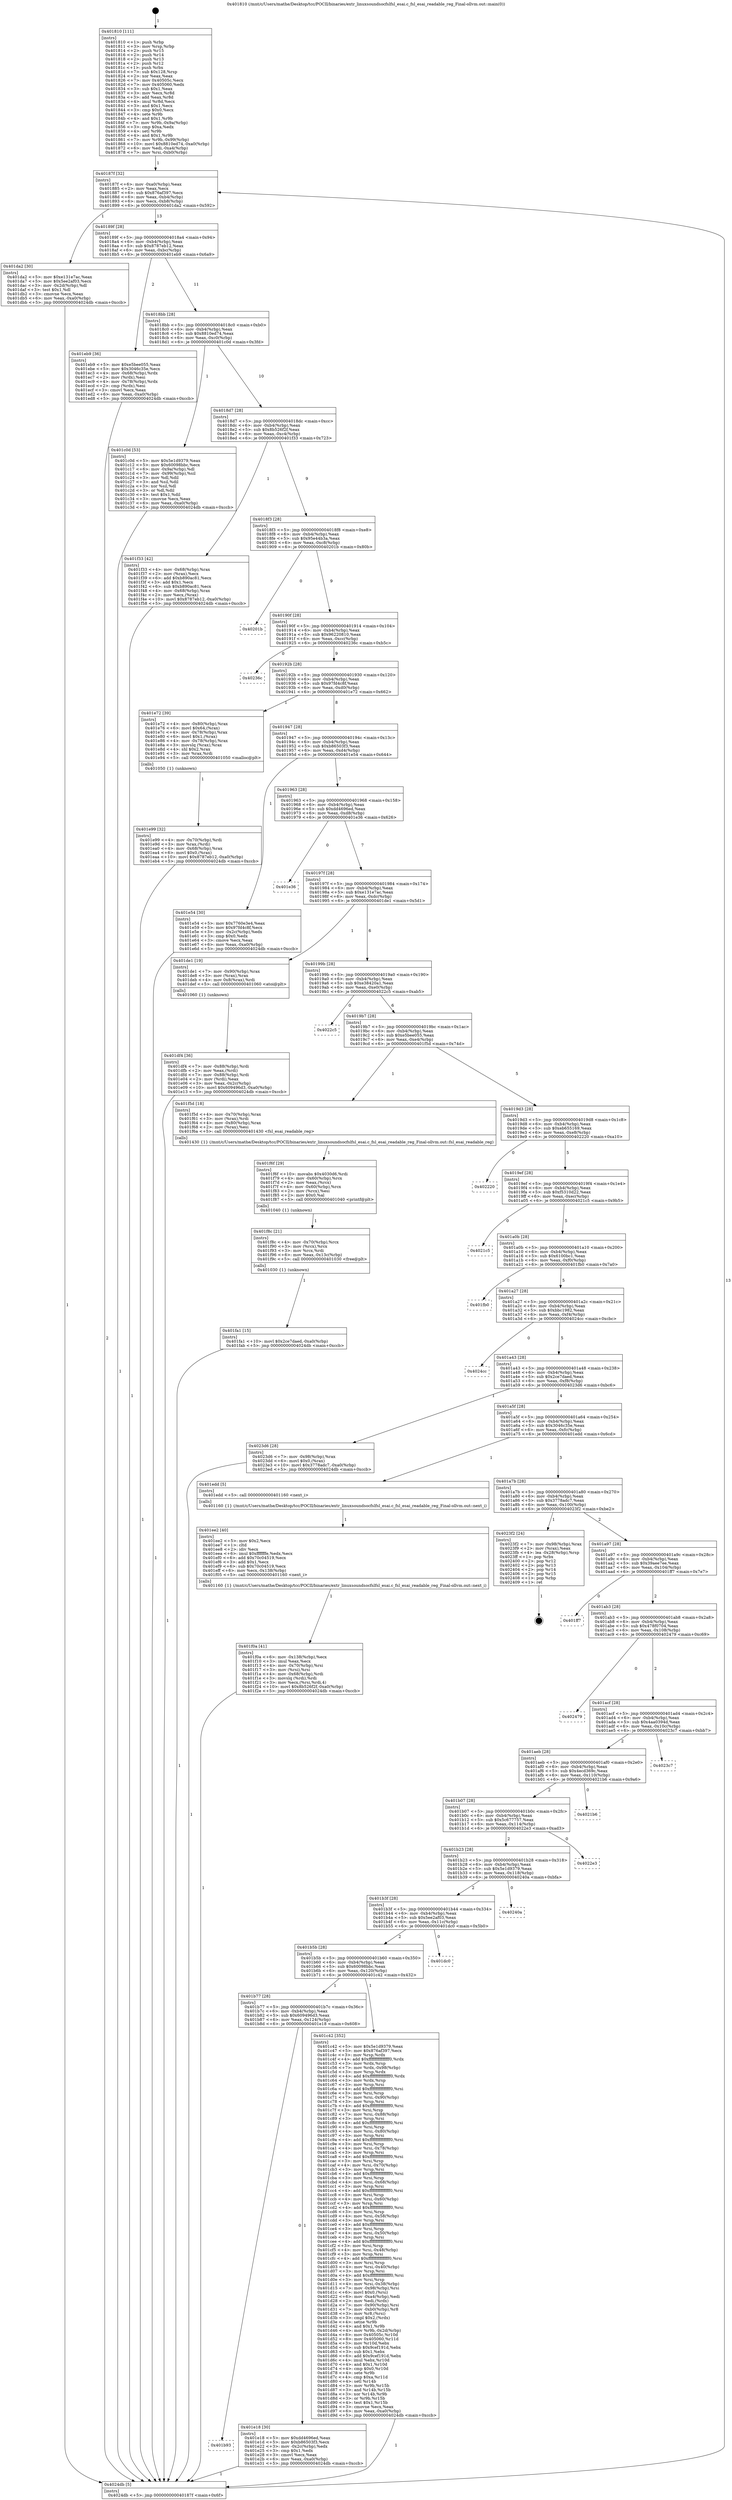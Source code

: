 digraph "0x401810" {
  label = "0x401810 (/mnt/c/Users/mathe/Desktop/tcc/POCII/binaries/extr_linuxsoundsocfslfsl_esai.c_fsl_esai_readable_reg_Final-ollvm.out::main(0))"
  labelloc = "t"
  node[shape=record]

  Entry [label="",width=0.3,height=0.3,shape=circle,fillcolor=black,style=filled]
  "0x40187f" [label="{
     0x40187f [32]\l
     | [instrs]\l
     &nbsp;&nbsp;0x40187f \<+6\>: mov -0xa0(%rbp),%eax\l
     &nbsp;&nbsp;0x401885 \<+2\>: mov %eax,%ecx\l
     &nbsp;&nbsp;0x401887 \<+6\>: sub $0x876af397,%ecx\l
     &nbsp;&nbsp;0x40188d \<+6\>: mov %eax,-0xb4(%rbp)\l
     &nbsp;&nbsp;0x401893 \<+6\>: mov %ecx,-0xb8(%rbp)\l
     &nbsp;&nbsp;0x401899 \<+6\>: je 0000000000401da2 \<main+0x592\>\l
  }"]
  "0x401da2" [label="{
     0x401da2 [30]\l
     | [instrs]\l
     &nbsp;&nbsp;0x401da2 \<+5\>: mov $0xe131e7ac,%eax\l
     &nbsp;&nbsp;0x401da7 \<+5\>: mov $0x5ee2af03,%ecx\l
     &nbsp;&nbsp;0x401dac \<+3\>: mov -0x2d(%rbp),%dl\l
     &nbsp;&nbsp;0x401daf \<+3\>: test $0x1,%dl\l
     &nbsp;&nbsp;0x401db2 \<+3\>: cmovne %ecx,%eax\l
     &nbsp;&nbsp;0x401db5 \<+6\>: mov %eax,-0xa0(%rbp)\l
     &nbsp;&nbsp;0x401dbb \<+5\>: jmp 00000000004024db \<main+0xccb\>\l
  }"]
  "0x40189f" [label="{
     0x40189f [28]\l
     | [instrs]\l
     &nbsp;&nbsp;0x40189f \<+5\>: jmp 00000000004018a4 \<main+0x94\>\l
     &nbsp;&nbsp;0x4018a4 \<+6\>: mov -0xb4(%rbp),%eax\l
     &nbsp;&nbsp;0x4018aa \<+5\>: sub $0x8787eb12,%eax\l
     &nbsp;&nbsp;0x4018af \<+6\>: mov %eax,-0xbc(%rbp)\l
     &nbsp;&nbsp;0x4018b5 \<+6\>: je 0000000000401eb9 \<main+0x6a9\>\l
  }"]
  Exit [label="",width=0.3,height=0.3,shape=circle,fillcolor=black,style=filled,peripheries=2]
  "0x401eb9" [label="{
     0x401eb9 [36]\l
     | [instrs]\l
     &nbsp;&nbsp;0x401eb9 \<+5\>: mov $0xe5bee055,%eax\l
     &nbsp;&nbsp;0x401ebe \<+5\>: mov $0x3046c35e,%ecx\l
     &nbsp;&nbsp;0x401ec3 \<+4\>: mov -0x68(%rbp),%rdx\l
     &nbsp;&nbsp;0x401ec7 \<+2\>: mov (%rdx),%esi\l
     &nbsp;&nbsp;0x401ec9 \<+4\>: mov -0x78(%rbp),%rdx\l
     &nbsp;&nbsp;0x401ecd \<+2\>: cmp (%rdx),%esi\l
     &nbsp;&nbsp;0x401ecf \<+3\>: cmovl %ecx,%eax\l
     &nbsp;&nbsp;0x401ed2 \<+6\>: mov %eax,-0xa0(%rbp)\l
     &nbsp;&nbsp;0x401ed8 \<+5\>: jmp 00000000004024db \<main+0xccb\>\l
  }"]
  "0x4018bb" [label="{
     0x4018bb [28]\l
     | [instrs]\l
     &nbsp;&nbsp;0x4018bb \<+5\>: jmp 00000000004018c0 \<main+0xb0\>\l
     &nbsp;&nbsp;0x4018c0 \<+6\>: mov -0xb4(%rbp),%eax\l
     &nbsp;&nbsp;0x4018c6 \<+5\>: sub $0x8810ed74,%eax\l
     &nbsp;&nbsp;0x4018cb \<+6\>: mov %eax,-0xc0(%rbp)\l
     &nbsp;&nbsp;0x4018d1 \<+6\>: je 0000000000401c0d \<main+0x3fd\>\l
  }"]
  "0x401fa1" [label="{
     0x401fa1 [15]\l
     | [instrs]\l
     &nbsp;&nbsp;0x401fa1 \<+10\>: movl $0x2ce7daed,-0xa0(%rbp)\l
     &nbsp;&nbsp;0x401fab \<+5\>: jmp 00000000004024db \<main+0xccb\>\l
  }"]
  "0x401c0d" [label="{
     0x401c0d [53]\l
     | [instrs]\l
     &nbsp;&nbsp;0x401c0d \<+5\>: mov $0x5e1d9379,%eax\l
     &nbsp;&nbsp;0x401c12 \<+5\>: mov $0x60098bbc,%ecx\l
     &nbsp;&nbsp;0x401c17 \<+6\>: mov -0x9a(%rbp),%dl\l
     &nbsp;&nbsp;0x401c1d \<+7\>: mov -0x99(%rbp),%sil\l
     &nbsp;&nbsp;0x401c24 \<+3\>: mov %dl,%dil\l
     &nbsp;&nbsp;0x401c27 \<+3\>: and %sil,%dil\l
     &nbsp;&nbsp;0x401c2a \<+3\>: xor %sil,%dl\l
     &nbsp;&nbsp;0x401c2d \<+3\>: or %dl,%dil\l
     &nbsp;&nbsp;0x401c30 \<+4\>: test $0x1,%dil\l
     &nbsp;&nbsp;0x401c34 \<+3\>: cmovne %ecx,%eax\l
     &nbsp;&nbsp;0x401c37 \<+6\>: mov %eax,-0xa0(%rbp)\l
     &nbsp;&nbsp;0x401c3d \<+5\>: jmp 00000000004024db \<main+0xccb\>\l
  }"]
  "0x4018d7" [label="{
     0x4018d7 [28]\l
     | [instrs]\l
     &nbsp;&nbsp;0x4018d7 \<+5\>: jmp 00000000004018dc \<main+0xcc\>\l
     &nbsp;&nbsp;0x4018dc \<+6\>: mov -0xb4(%rbp),%eax\l
     &nbsp;&nbsp;0x4018e2 \<+5\>: sub $0x8b526f2f,%eax\l
     &nbsp;&nbsp;0x4018e7 \<+6\>: mov %eax,-0xc4(%rbp)\l
     &nbsp;&nbsp;0x4018ed \<+6\>: je 0000000000401f33 \<main+0x723\>\l
  }"]
  "0x4024db" [label="{
     0x4024db [5]\l
     | [instrs]\l
     &nbsp;&nbsp;0x4024db \<+5\>: jmp 000000000040187f \<main+0x6f\>\l
  }"]
  "0x401810" [label="{
     0x401810 [111]\l
     | [instrs]\l
     &nbsp;&nbsp;0x401810 \<+1\>: push %rbp\l
     &nbsp;&nbsp;0x401811 \<+3\>: mov %rsp,%rbp\l
     &nbsp;&nbsp;0x401814 \<+2\>: push %r15\l
     &nbsp;&nbsp;0x401816 \<+2\>: push %r14\l
     &nbsp;&nbsp;0x401818 \<+2\>: push %r13\l
     &nbsp;&nbsp;0x40181a \<+2\>: push %r12\l
     &nbsp;&nbsp;0x40181c \<+1\>: push %rbx\l
     &nbsp;&nbsp;0x40181d \<+7\>: sub $0x128,%rsp\l
     &nbsp;&nbsp;0x401824 \<+2\>: xor %eax,%eax\l
     &nbsp;&nbsp;0x401826 \<+7\>: mov 0x40505c,%ecx\l
     &nbsp;&nbsp;0x40182d \<+7\>: mov 0x405060,%edx\l
     &nbsp;&nbsp;0x401834 \<+3\>: sub $0x1,%eax\l
     &nbsp;&nbsp;0x401837 \<+3\>: mov %ecx,%r8d\l
     &nbsp;&nbsp;0x40183a \<+3\>: add %eax,%r8d\l
     &nbsp;&nbsp;0x40183d \<+4\>: imul %r8d,%ecx\l
     &nbsp;&nbsp;0x401841 \<+3\>: and $0x1,%ecx\l
     &nbsp;&nbsp;0x401844 \<+3\>: cmp $0x0,%ecx\l
     &nbsp;&nbsp;0x401847 \<+4\>: sete %r9b\l
     &nbsp;&nbsp;0x40184b \<+4\>: and $0x1,%r9b\l
     &nbsp;&nbsp;0x40184f \<+7\>: mov %r9b,-0x9a(%rbp)\l
     &nbsp;&nbsp;0x401856 \<+3\>: cmp $0xa,%edx\l
     &nbsp;&nbsp;0x401859 \<+4\>: setl %r9b\l
     &nbsp;&nbsp;0x40185d \<+4\>: and $0x1,%r9b\l
     &nbsp;&nbsp;0x401861 \<+7\>: mov %r9b,-0x99(%rbp)\l
     &nbsp;&nbsp;0x401868 \<+10\>: movl $0x8810ed74,-0xa0(%rbp)\l
     &nbsp;&nbsp;0x401872 \<+6\>: mov %edi,-0xa4(%rbp)\l
     &nbsp;&nbsp;0x401878 \<+7\>: mov %rsi,-0xb0(%rbp)\l
  }"]
  "0x401f8c" [label="{
     0x401f8c [21]\l
     | [instrs]\l
     &nbsp;&nbsp;0x401f8c \<+4\>: mov -0x70(%rbp),%rcx\l
     &nbsp;&nbsp;0x401f90 \<+3\>: mov (%rcx),%rcx\l
     &nbsp;&nbsp;0x401f93 \<+3\>: mov %rcx,%rdi\l
     &nbsp;&nbsp;0x401f96 \<+6\>: mov %eax,-0x13c(%rbp)\l
     &nbsp;&nbsp;0x401f9c \<+5\>: call 0000000000401030 \<free@plt\>\l
     | [calls]\l
     &nbsp;&nbsp;0x401030 \{1\} (unknown)\l
  }"]
  "0x401f33" [label="{
     0x401f33 [42]\l
     | [instrs]\l
     &nbsp;&nbsp;0x401f33 \<+4\>: mov -0x68(%rbp),%rax\l
     &nbsp;&nbsp;0x401f37 \<+2\>: mov (%rax),%ecx\l
     &nbsp;&nbsp;0x401f39 \<+6\>: add $0xb890ac81,%ecx\l
     &nbsp;&nbsp;0x401f3f \<+3\>: add $0x1,%ecx\l
     &nbsp;&nbsp;0x401f42 \<+6\>: sub $0xb890ac81,%ecx\l
     &nbsp;&nbsp;0x401f48 \<+4\>: mov -0x68(%rbp),%rax\l
     &nbsp;&nbsp;0x401f4c \<+2\>: mov %ecx,(%rax)\l
     &nbsp;&nbsp;0x401f4e \<+10\>: movl $0x8787eb12,-0xa0(%rbp)\l
     &nbsp;&nbsp;0x401f58 \<+5\>: jmp 00000000004024db \<main+0xccb\>\l
  }"]
  "0x4018f3" [label="{
     0x4018f3 [28]\l
     | [instrs]\l
     &nbsp;&nbsp;0x4018f3 \<+5\>: jmp 00000000004018f8 \<main+0xe8\>\l
     &nbsp;&nbsp;0x4018f8 \<+6\>: mov -0xb4(%rbp),%eax\l
     &nbsp;&nbsp;0x4018fe \<+5\>: sub $0x95e44b3a,%eax\l
     &nbsp;&nbsp;0x401903 \<+6\>: mov %eax,-0xc8(%rbp)\l
     &nbsp;&nbsp;0x401909 \<+6\>: je 000000000040201b \<main+0x80b\>\l
  }"]
  "0x401f6f" [label="{
     0x401f6f [29]\l
     | [instrs]\l
     &nbsp;&nbsp;0x401f6f \<+10\>: movabs $0x4030d6,%rdi\l
     &nbsp;&nbsp;0x401f79 \<+4\>: mov -0x60(%rbp),%rcx\l
     &nbsp;&nbsp;0x401f7d \<+2\>: mov %eax,(%rcx)\l
     &nbsp;&nbsp;0x401f7f \<+4\>: mov -0x60(%rbp),%rcx\l
     &nbsp;&nbsp;0x401f83 \<+2\>: mov (%rcx),%esi\l
     &nbsp;&nbsp;0x401f85 \<+2\>: mov $0x0,%al\l
     &nbsp;&nbsp;0x401f87 \<+5\>: call 0000000000401040 \<printf@plt\>\l
     | [calls]\l
     &nbsp;&nbsp;0x401040 \{1\} (unknown)\l
  }"]
  "0x40201b" [label="{
     0x40201b\l
  }", style=dashed]
  "0x40190f" [label="{
     0x40190f [28]\l
     | [instrs]\l
     &nbsp;&nbsp;0x40190f \<+5\>: jmp 0000000000401914 \<main+0x104\>\l
     &nbsp;&nbsp;0x401914 \<+6\>: mov -0xb4(%rbp),%eax\l
     &nbsp;&nbsp;0x40191a \<+5\>: sub $0x96220810,%eax\l
     &nbsp;&nbsp;0x40191f \<+6\>: mov %eax,-0xcc(%rbp)\l
     &nbsp;&nbsp;0x401925 \<+6\>: je 000000000040236c \<main+0xb5c\>\l
  }"]
  "0x401f0a" [label="{
     0x401f0a [41]\l
     | [instrs]\l
     &nbsp;&nbsp;0x401f0a \<+6\>: mov -0x138(%rbp),%ecx\l
     &nbsp;&nbsp;0x401f10 \<+3\>: imul %eax,%ecx\l
     &nbsp;&nbsp;0x401f13 \<+4\>: mov -0x70(%rbp),%rsi\l
     &nbsp;&nbsp;0x401f17 \<+3\>: mov (%rsi),%rsi\l
     &nbsp;&nbsp;0x401f1a \<+4\>: mov -0x68(%rbp),%rdi\l
     &nbsp;&nbsp;0x401f1e \<+3\>: movslq (%rdi),%rdi\l
     &nbsp;&nbsp;0x401f21 \<+3\>: mov %ecx,(%rsi,%rdi,4)\l
     &nbsp;&nbsp;0x401f24 \<+10\>: movl $0x8b526f2f,-0xa0(%rbp)\l
     &nbsp;&nbsp;0x401f2e \<+5\>: jmp 00000000004024db \<main+0xccb\>\l
  }"]
  "0x40236c" [label="{
     0x40236c\l
  }", style=dashed]
  "0x40192b" [label="{
     0x40192b [28]\l
     | [instrs]\l
     &nbsp;&nbsp;0x40192b \<+5\>: jmp 0000000000401930 \<main+0x120\>\l
     &nbsp;&nbsp;0x401930 \<+6\>: mov -0xb4(%rbp),%eax\l
     &nbsp;&nbsp;0x401936 \<+5\>: sub $0x97fd4c8f,%eax\l
     &nbsp;&nbsp;0x40193b \<+6\>: mov %eax,-0xd0(%rbp)\l
     &nbsp;&nbsp;0x401941 \<+6\>: je 0000000000401e72 \<main+0x662\>\l
  }"]
  "0x401ee2" [label="{
     0x401ee2 [40]\l
     | [instrs]\l
     &nbsp;&nbsp;0x401ee2 \<+5\>: mov $0x2,%ecx\l
     &nbsp;&nbsp;0x401ee7 \<+1\>: cltd\l
     &nbsp;&nbsp;0x401ee8 \<+2\>: idiv %ecx\l
     &nbsp;&nbsp;0x401eea \<+6\>: imul $0xfffffffe,%edx,%ecx\l
     &nbsp;&nbsp;0x401ef0 \<+6\>: add $0x70c04519,%ecx\l
     &nbsp;&nbsp;0x401ef6 \<+3\>: add $0x1,%ecx\l
     &nbsp;&nbsp;0x401ef9 \<+6\>: sub $0x70c04519,%ecx\l
     &nbsp;&nbsp;0x401eff \<+6\>: mov %ecx,-0x138(%rbp)\l
     &nbsp;&nbsp;0x401f05 \<+5\>: call 0000000000401160 \<next_i\>\l
     | [calls]\l
     &nbsp;&nbsp;0x401160 \{1\} (/mnt/c/Users/mathe/Desktop/tcc/POCII/binaries/extr_linuxsoundsocfslfsl_esai.c_fsl_esai_readable_reg_Final-ollvm.out::next_i)\l
  }"]
  "0x401e72" [label="{
     0x401e72 [39]\l
     | [instrs]\l
     &nbsp;&nbsp;0x401e72 \<+4\>: mov -0x80(%rbp),%rax\l
     &nbsp;&nbsp;0x401e76 \<+6\>: movl $0x64,(%rax)\l
     &nbsp;&nbsp;0x401e7c \<+4\>: mov -0x78(%rbp),%rax\l
     &nbsp;&nbsp;0x401e80 \<+6\>: movl $0x1,(%rax)\l
     &nbsp;&nbsp;0x401e86 \<+4\>: mov -0x78(%rbp),%rax\l
     &nbsp;&nbsp;0x401e8a \<+3\>: movslq (%rax),%rax\l
     &nbsp;&nbsp;0x401e8d \<+4\>: shl $0x2,%rax\l
     &nbsp;&nbsp;0x401e91 \<+3\>: mov %rax,%rdi\l
     &nbsp;&nbsp;0x401e94 \<+5\>: call 0000000000401050 \<malloc@plt\>\l
     | [calls]\l
     &nbsp;&nbsp;0x401050 \{1\} (unknown)\l
  }"]
  "0x401947" [label="{
     0x401947 [28]\l
     | [instrs]\l
     &nbsp;&nbsp;0x401947 \<+5\>: jmp 000000000040194c \<main+0x13c\>\l
     &nbsp;&nbsp;0x40194c \<+6\>: mov -0xb4(%rbp),%eax\l
     &nbsp;&nbsp;0x401952 \<+5\>: sub $0xb86503f3,%eax\l
     &nbsp;&nbsp;0x401957 \<+6\>: mov %eax,-0xd4(%rbp)\l
     &nbsp;&nbsp;0x40195d \<+6\>: je 0000000000401e54 \<main+0x644\>\l
  }"]
  "0x401e99" [label="{
     0x401e99 [32]\l
     | [instrs]\l
     &nbsp;&nbsp;0x401e99 \<+4\>: mov -0x70(%rbp),%rdi\l
     &nbsp;&nbsp;0x401e9d \<+3\>: mov %rax,(%rdi)\l
     &nbsp;&nbsp;0x401ea0 \<+4\>: mov -0x68(%rbp),%rax\l
     &nbsp;&nbsp;0x401ea4 \<+6\>: movl $0x0,(%rax)\l
     &nbsp;&nbsp;0x401eaa \<+10\>: movl $0x8787eb12,-0xa0(%rbp)\l
     &nbsp;&nbsp;0x401eb4 \<+5\>: jmp 00000000004024db \<main+0xccb\>\l
  }"]
  "0x401e54" [label="{
     0x401e54 [30]\l
     | [instrs]\l
     &nbsp;&nbsp;0x401e54 \<+5\>: mov $0x7760e3e4,%eax\l
     &nbsp;&nbsp;0x401e59 \<+5\>: mov $0x97fd4c8f,%ecx\l
     &nbsp;&nbsp;0x401e5e \<+3\>: mov -0x2c(%rbp),%edx\l
     &nbsp;&nbsp;0x401e61 \<+3\>: cmp $0x0,%edx\l
     &nbsp;&nbsp;0x401e64 \<+3\>: cmove %ecx,%eax\l
     &nbsp;&nbsp;0x401e67 \<+6\>: mov %eax,-0xa0(%rbp)\l
     &nbsp;&nbsp;0x401e6d \<+5\>: jmp 00000000004024db \<main+0xccb\>\l
  }"]
  "0x401963" [label="{
     0x401963 [28]\l
     | [instrs]\l
     &nbsp;&nbsp;0x401963 \<+5\>: jmp 0000000000401968 \<main+0x158\>\l
     &nbsp;&nbsp;0x401968 \<+6\>: mov -0xb4(%rbp),%eax\l
     &nbsp;&nbsp;0x40196e \<+5\>: sub $0xdd4696ed,%eax\l
     &nbsp;&nbsp;0x401973 \<+6\>: mov %eax,-0xd8(%rbp)\l
     &nbsp;&nbsp;0x401979 \<+6\>: je 0000000000401e36 \<main+0x626\>\l
  }"]
  "0x401b93" [label="{
     0x401b93\l
  }", style=dashed]
  "0x401e36" [label="{
     0x401e36\l
  }", style=dashed]
  "0x40197f" [label="{
     0x40197f [28]\l
     | [instrs]\l
     &nbsp;&nbsp;0x40197f \<+5\>: jmp 0000000000401984 \<main+0x174\>\l
     &nbsp;&nbsp;0x401984 \<+6\>: mov -0xb4(%rbp),%eax\l
     &nbsp;&nbsp;0x40198a \<+5\>: sub $0xe131e7ac,%eax\l
     &nbsp;&nbsp;0x40198f \<+6\>: mov %eax,-0xdc(%rbp)\l
     &nbsp;&nbsp;0x401995 \<+6\>: je 0000000000401de1 \<main+0x5d1\>\l
  }"]
  "0x401e18" [label="{
     0x401e18 [30]\l
     | [instrs]\l
     &nbsp;&nbsp;0x401e18 \<+5\>: mov $0xdd4696ed,%eax\l
     &nbsp;&nbsp;0x401e1d \<+5\>: mov $0xb86503f3,%ecx\l
     &nbsp;&nbsp;0x401e22 \<+3\>: mov -0x2c(%rbp),%edx\l
     &nbsp;&nbsp;0x401e25 \<+3\>: cmp $0x1,%edx\l
     &nbsp;&nbsp;0x401e28 \<+3\>: cmovl %ecx,%eax\l
     &nbsp;&nbsp;0x401e2b \<+6\>: mov %eax,-0xa0(%rbp)\l
     &nbsp;&nbsp;0x401e31 \<+5\>: jmp 00000000004024db \<main+0xccb\>\l
  }"]
  "0x401de1" [label="{
     0x401de1 [19]\l
     | [instrs]\l
     &nbsp;&nbsp;0x401de1 \<+7\>: mov -0x90(%rbp),%rax\l
     &nbsp;&nbsp;0x401de8 \<+3\>: mov (%rax),%rax\l
     &nbsp;&nbsp;0x401deb \<+4\>: mov 0x8(%rax),%rdi\l
     &nbsp;&nbsp;0x401def \<+5\>: call 0000000000401060 \<atoi@plt\>\l
     | [calls]\l
     &nbsp;&nbsp;0x401060 \{1\} (unknown)\l
  }"]
  "0x40199b" [label="{
     0x40199b [28]\l
     | [instrs]\l
     &nbsp;&nbsp;0x40199b \<+5\>: jmp 00000000004019a0 \<main+0x190\>\l
     &nbsp;&nbsp;0x4019a0 \<+6\>: mov -0xb4(%rbp),%eax\l
     &nbsp;&nbsp;0x4019a6 \<+5\>: sub $0xe38420a1,%eax\l
     &nbsp;&nbsp;0x4019ab \<+6\>: mov %eax,-0xe0(%rbp)\l
     &nbsp;&nbsp;0x4019b1 \<+6\>: je 00000000004022c5 \<main+0xab5\>\l
  }"]
  "0x401df4" [label="{
     0x401df4 [36]\l
     | [instrs]\l
     &nbsp;&nbsp;0x401df4 \<+7\>: mov -0x88(%rbp),%rdi\l
     &nbsp;&nbsp;0x401dfb \<+2\>: mov %eax,(%rdi)\l
     &nbsp;&nbsp;0x401dfd \<+7\>: mov -0x88(%rbp),%rdi\l
     &nbsp;&nbsp;0x401e04 \<+2\>: mov (%rdi),%eax\l
     &nbsp;&nbsp;0x401e06 \<+3\>: mov %eax,-0x2c(%rbp)\l
     &nbsp;&nbsp;0x401e09 \<+10\>: movl $0x609496d3,-0xa0(%rbp)\l
     &nbsp;&nbsp;0x401e13 \<+5\>: jmp 00000000004024db \<main+0xccb\>\l
  }"]
  "0x4022c5" [label="{
     0x4022c5\l
  }", style=dashed]
  "0x4019b7" [label="{
     0x4019b7 [28]\l
     | [instrs]\l
     &nbsp;&nbsp;0x4019b7 \<+5\>: jmp 00000000004019bc \<main+0x1ac\>\l
     &nbsp;&nbsp;0x4019bc \<+6\>: mov -0xb4(%rbp),%eax\l
     &nbsp;&nbsp;0x4019c2 \<+5\>: sub $0xe5bee055,%eax\l
     &nbsp;&nbsp;0x4019c7 \<+6\>: mov %eax,-0xe4(%rbp)\l
     &nbsp;&nbsp;0x4019cd \<+6\>: je 0000000000401f5d \<main+0x74d\>\l
  }"]
  "0x401b77" [label="{
     0x401b77 [28]\l
     | [instrs]\l
     &nbsp;&nbsp;0x401b77 \<+5\>: jmp 0000000000401b7c \<main+0x36c\>\l
     &nbsp;&nbsp;0x401b7c \<+6\>: mov -0xb4(%rbp),%eax\l
     &nbsp;&nbsp;0x401b82 \<+5\>: sub $0x609496d3,%eax\l
     &nbsp;&nbsp;0x401b87 \<+6\>: mov %eax,-0x124(%rbp)\l
     &nbsp;&nbsp;0x401b8d \<+6\>: je 0000000000401e18 \<main+0x608\>\l
  }"]
  "0x401f5d" [label="{
     0x401f5d [18]\l
     | [instrs]\l
     &nbsp;&nbsp;0x401f5d \<+4\>: mov -0x70(%rbp),%rax\l
     &nbsp;&nbsp;0x401f61 \<+3\>: mov (%rax),%rdi\l
     &nbsp;&nbsp;0x401f64 \<+4\>: mov -0x80(%rbp),%rax\l
     &nbsp;&nbsp;0x401f68 \<+2\>: mov (%rax),%esi\l
     &nbsp;&nbsp;0x401f6a \<+5\>: call 0000000000401430 \<fsl_esai_readable_reg\>\l
     | [calls]\l
     &nbsp;&nbsp;0x401430 \{1\} (/mnt/c/Users/mathe/Desktop/tcc/POCII/binaries/extr_linuxsoundsocfslfsl_esai.c_fsl_esai_readable_reg_Final-ollvm.out::fsl_esai_readable_reg)\l
  }"]
  "0x4019d3" [label="{
     0x4019d3 [28]\l
     | [instrs]\l
     &nbsp;&nbsp;0x4019d3 \<+5\>: jmp 00000000004019d8 \<main+0x1c8\>\l
     &nbsp;&nbsp;0x4019d8 \<+6\>: mov -0xb4(%rbp),%eax\l
     &nbsp;&nbsp;0x4019de \<+5\>: sub $0xeb655169,%eax\l
     &nbsp;&nbsp;0x4019e3 \<+6\>: mov %eax,-0xe8(%rbp)\l
     &nbsp;&nbsp;0x4019e9 \<+6\>: je 0000000000402220 \<main+0xa10\>\l
  }"]
  "0x401c42" [label="{
     0x401c42 [352]\l
     | [instrs]\l
     &nbsp;&nbsp;0x401c42 \<+5\>: mov $0x5e1d9379,%eax\l
     &nbsp;&nbsp;0x401c47 \<+5\>: mov $0x876af397,%ecx\l
     &nbsp;&nbsp;0x401c4c \<+3\>: mov %rsp,%rdx\l
     &nbsp;&nbsp;0x401c4f \<+4\>: add $0xfffffffffffffff0,%rdx\l
     &nbsp;&nbsp;0x401c53 \<+3\>: mov %rdx,%rsp\l
     &nbsp;&nbsp;0x401c56 \<+7\>: mov %rdx,-0x98(%rbp)\l
     &nbsp;&nbsp;0x401c5d \<+3\>: mov %rsp,%rdx\l
     &nbsp;&nbsp;0x401c60 \<+4\>: add $0xfffffffffffffff0,%rdx\l
     &nbsp;&nbsp;0x401c64 \<+3\>: mov %rdx,%rsp\l
     &nbsp;&nbsp;0x401c67 \<+3\>: mov %rsp,%rsi\l
     &nbsp;&nbsp;0x401c6a \<+4\>: add $0xfffffffffffffff0,%rsi\l
     &nbsp;&nbsp;0x401c6e \<+3\>: mov %rsi,%rsp\l
     &nbsp;&nbsp;0x401c71 \<+7\>: mov %rsi,-0x90(%rbp)\l
     &nbsp;&nbsp;0x401c78 \<+3\>: mov %rsp,%rsi\l
     &nbsp;&nbsp;0x401c7b \<+4\>: add $0xfffffffffffffff0,%rsi\l
     &nbsp;&nbsp;0x401c7f \<+3\>: mov %rsi,%rsp\l
     &nbsp;&nbsp;0x401c82 \<+7\>: mov %rsi,-0x88(%rbp)\l
     &nbsp;&nbsp;0x401c89 \<+3\>: mov %rsp,%rsi\l
     &nbsp;&nbsp;0x401c8c \<+4\>: add $0xfffffffffffffff0,%rsi\l
     &nbsp;&nbsp;0x401c90 \<+3\>: mov %rsi,%rsp\l
     &nbsp;&nbsp;0x401c93 \<+4\>: mov %rsi,-0x80(%rbp)\l
     &nbsp;&nbsp;0x401c97 \<+3\>: mov %rsp,%rsi\l
     &nbsp;&nbsp;0x401c9a \<+4\>: add $0xfffffffffffffff0,%rsi\l
     &nbsp;&nbsp;0x401c9e \<+3\>: mov %rsi,%rsp\l
     &nbsp;&nbsp;0x401ca1 \<+4\>: mov %rsi,-0x78(%rbp)\l
     &nbsp;&nbsp;0x401ca5 \<+3\>: mov %rsp,%rsi\l
     &nbsp;&nbsp;0x401ca8 \<+4\>: add $0xfffffffffffffff0,%rsi\l
     &nbsp;&nbsp;0x401cac \<+3\>: mov %rsi,%rsp\l
     &nbsp;&nbsp;0x401caf \<+4\>: mov %rsi,-0x70(%rbp)\l
     &nbsp;&nbsp;0x401cb3 \<+3\>: mov %rsp,%rsi\l
     &nbsp;&nbsp;0x401cb6 \<+4\>: add $0xfffffffffffffff0,%rsi\l
     &nbsp;&nbsp;0x401cba \<+3\>: mov %rsi,%rsp\l
     &nbsp;&nbsp;0x401cbd \<+4\>: mov %rsi,-0x68(%rbp)\l
     &nbsp;&nbsp;0x401cc1 \<+3\>: mov %rsp,%rsi\l
     &nbsp;&nbsp;0x401cc4 \<+4\>: add $0xfffffffffffffff0,%rsi\l
     &nbsp;&nbsp;0x401cc8 \<+3\>: mov %rsi,%rsp\l
     &nbsp;&nbsp;0x401ccb \<+4\>: mov %rsi,-0x60(%rbp)\l
     &nbsp;&nbsp;0x401ccf \<+3\>: mov %rsp,%rsi\l
     &nbsp;&nbsp;0x401cd2 \<+4\>: add $0xfffffffffffffff0,%rsi\l
     &nbsp;&nbsp;0x401cd6 \<+3\>: mov %rsi,%rsp\l
     &nbsp;&nbsp;0x401cd9 \<+4\>: mov %rsi,-0x58(%rbp)\l
     &nbsp;&nbsp;0x401cdd \<+3\>: mov %rsp,%rsi\l
     &nbsp;&nbsp;0x401ce0 \<+4\>: add $0xfffffffffffffff0,%rsi\l
     &nbsp;&nbsp;0x401ce4 \<+3\>: mov %rsi,%rsp\l
     &nbsp;&nbsp;0x401ce7 \<+4\>: mov %rsi,-0x50(%rbp)\l
     &nbsp;&nbsp;0x401ceb \<+3\>: mov %rsp,%rsi\l
     &nbsp;&nbsp;0x401cee \<+4\>: add $0xfffffffffffffff0,%rsi\l
     &nbsp;&nbsp;0x401cf2 \<+3\>: mov %rsi,%rsp\l
     &nbsp;&nbsp;0x401cf5 \<+4\>: mov %rsi,-0x48(%rbp)\l
     &nbsp;&nbsp;0x401cf9 \<+3\>: mov %rsp,%rsi\l
     &nbsp;&nbsp;0x401cfc \<+4\>: add $0xfffffffffffffff0,%rsi\l
     &nbsp;&nbsp;0x401d00 \<+3\>: mov %rsi,%rsp\l
     &nbsp;&nbsp;0x401d03 \<+4\>: mov %rsi,-0x40(%rbp)\l
     &nbsp;&nbsp;0x401d07 \<+3\>: mov %rsp,%rsi\l
     &nbsp;&nbsp;0x401d0a \<+4\>: add $0xfffffffffffffff0,%rsi\l
     &nbsp;&nbsp;0x401d0e \<+3\>: mov %rsi,%rsp\l
     &nbsp;&nbsp;0x401d11 \<+4\>: mov %rsi,-0x38(%rbp)\l
     &nbsp;&nbsp;0x401d15 \<+7\>: mov -0x98(%rbp),%rsi\l
     &nbsp;&nbsp;0x401d1c \<+6\>: movl $0x0,(%rsi)\l
     &nbsp;&nbsp;0x401d22 \<+6\>: mov -0xa4(%rbp),%edi\l
     &nbsp;&nbsp;0x401d28 \<+2\>: mov %edi,(%rdx)\l
     &nbsp;&nbsp;0x401d2a \<+7\>: mov -0x90(%rbp),%rsi\l
     &nbsp;&nbsp;0x401d31 \<+7\>: mov -0xb0(%rbp),%r8\l
     &nbsp;&nbsp;0x401d38 \<+3\>: mov %r8,(%rsi)\l
     &nbsp;&nbsp;0x401d3b \<+3\>: cmpl $0x2,(%rdx)\l
     &nbsp;&nbsp;0x401d3e \<+4\>: setne %r9b\l
     &nbsp;&nbsp;0x401d42 \<+4\>: and $0x1,%r9b\l
     &nbsp;&nbsp;0x401d46 \<+4\>: mov %r9b,-0x2d(%rbp)\l
     &nbsp;&nbsp;0x401d4a \<+8\>: mov 0x40505c,%r10d\l
     &nbsp;&nbsp;0x401d52 \<+8\>: mov 0x405060,%r11d\l
     &nbsp;&nbsp;0x401d5a \<+3\>: mov %r10d,%ebx\l
     &nbsp;&nbsp;0x401d5d \<+6\>: sub $0x9cef191d,%ebx\l
     &nbsp;&nbsp;0x401d63 \<+3\>: sub $0x1,%ebx\l
     &nbsp;&nbsp;0x401d66 \<+6\>: add $0x9cef191d,%ebx\l
     &nbsp;&nbsp;0x401d6c \<+4\>: imul %ebx,%r10d\l
     &nbsp;&nbsp;0x401d70 \<+4\>: and $0x1,%r10d\l
     &nbsp;&nbsp;0x401d74 \<+4\>: cmp $0x0,%r10d\l
     &nbsp;&nbsp;0x401d78 \<+4\>: sete %r9b\l
     &nbsp;&nbsp;0x401d7c \<+4\>: cmp $0xa,%r11d\l
     &nbsp;&nbsp;0x401d80 \<+4\>: setl %r14b\l
     &nbsp;&nbsp;0x401d84 \<+3\>: mov %r9b,%r15b\l
     &nbsp;&nbsp;0x401d87 \<+3\>: and %r14b,%r15b\l
     &nbsp;&nbsp;0x401d8a \<+3\>: xor %r14b,%r9b\l
     &nbsp;&nbsp;0x401d8d \<+3\>: or %r9b,%r15b\l
     &nbsp;&nbsp;0x401d90 \<+4\>: test $0x1,%r15b\l
     &nbsp;&nbsp;0x401d94 \<+3\>: cmovne %ecx,%eax\l
     &nbsp;&nbsp;0x401d97 \<+6\>: mov %eax,-0xa0(%rbp)\l
     &nbsp;&nbsp;0x401d9d \<+5\>: jmp 00000000004024db \<main+0xccb\>\l
  }"]
  "0x402220" [label="{
     0x402220\l
  }", style=dashed]
  "0x4019ef" [label="{
     0x4019ef [28]\l
     | [instrs]\l
     &nbsp;&nbsp;0x4019ef \<+5\>: jmp 00000000004019f4 \<main+0x1e4\>\l
     &nbsp;&nbsp;0x4019f4 \<+6\>: mov -0xb4(%rbp),%eax\l
     &nbsp;&nbsp;0x4019fa \<+5\>: sub $0xf5310d22,%eax\l
     &nbsp;&nbsp;0x4019ff \<+6\>: mov %eax,-0xec(%rbp)\l
     &nbsp;&nbsp;0x401a05 \<+6\>: je 00000000004021c5 \<main+0x9b5\>\l
  }"]
  "0x401b5b" [label="{
     0x401b5b [28]\l
     | [instrs]\l
     &nbsp;&nbsp;0x401b5b \<+5\>: jmp 0000000000401b60 \<main+0x350\>\l
     &nbsp;&nbsp;0x401b60 \<+6\>: mov -0xb4(%rbp),%eax\l
     &nbsp;&nbsp;0x401b66 \<+5\>: sub $0x60098bbc,%eax\l
     &nbsp;&nbsp;0x401b6b \<+6\>: mov %eax,-0x120(%rbp)\l
     &nbsp;&nbsp;0x401b71 \<+6\>: je 0000000000401c42 \<main+0x432\>\l
  }"]
  "0x4021c5" [label="{
     0x4021c5\l
  }", style=dashed]
  "0x401a0b" [label="{
     0x401a0b [28]\l
     | [instrs]\l
     &nbsp;&nbsp;0x401a0b \<+5\>: jmp 0000000000401a10 \<main+0x200\>\l
     &nbsp;&nbsp;0x401a10 \<+6\>: mov -0xb4(%rbp),%eax\l
     &nbsp;&nbsp;0x401a16 \<+5\>: sub $0x6100bc1,%eax\l
     &nbsp;&nbsp;0x401a1b \<+6\>: mov %eax,-0xf0(%rbp)\l
     &nbsp;&nbsp;0x401a21 \<+6\>: je 0000000000401fb0 \<main+0x7a0\>\l
  }"]
  "0x401dc0" [label="{
     0x401dc0\l
  }", style=dashed]
  "0x401fb0" [label="{
     0x401fb0\l
  }", style=dashed]
  "0x401a27" [label="{
     0x401a27 [28]\l
     | [instrs]\l
     &nbsp;&nbsp;0x401a27 \<+5\>: jmp 0000000000401a2c \<main+0x21c\>\l
     &nbsp;&nbsp;0x401a2c \<+6\>: mov -0xb4(%rbp),%eax\l
     &nbsp;&nbsp;0x401a32 \<+5\>: sub $0xbbc1982,%eax\l
     &nbsp;&nbsp;0x401a37 \<+6\>: mov %eax,-0xf4(%rbp)\l
     &nbsp;&nbsp;0x401a3d \<+6\>: je 00000000004024cc \<main+0xcbc\>\l
  }"]
  "0x401b3f" [label="{
     0x401b3f [28]\l
     | [instrs]\l
     &nbsp;&nbsp;0x401b3f \<+5\>: jmp 0000000000401b44 \<main+0x334\>\l
     &nbsp;&nbsp;0x401b44 \<+6\>: mov -0xb4(%rbp),%eax\l
     &nbsp;&nbsp;0x401b4a \<+5\>: sub $0x5ee2af03,%eax\l
     &nbsp;&nbsp;0x401b4f \<+6\>: mov %eax,-0x11c(%rbp)\l
     &nbsp;&nbsp;0x401b55 \<+6\>: je 0000000000401dc0 \<main+0x5b0\>\l
  }"]
  "0x4024cc" [label="{
     0x4024cc\l
  }", style=dashed]
  "0x401a43" [label="{
     0x401a43 [28]\l
     | [instrs]\l
     &nbsp;&nbsp;0x401a43 \<+5\>: jmp 0000000000401a48 \<main+0x238\>\l
     &nbsp;&nbsp;0x401a48 \<+6\>: mov -0xb4(%rbp),%eax\l
     &nbsp;&nbsp;0x401a4e \<+5\>: sub $0x2ce7daed,%eax\l
     &nbsp;&nbsp;0x401a53 \<+6\>: mov %eax,-0xf8(%rbp)\l
     &nbsp;&nbsp;0x401a59 \<+6\>: je 00000000004023d6 \<main+0xbc6\>\l
  }"]
  "0x40240a" [label="{
     0x40240a\l
  }", style=dashed]
  "0x4023d6" [label="{
     0x4023d6 [28]\l
     | [instrs]\l
     &nbsp;&nbsp;0x4023d6 \<+7\>: mov -0x98(%rbp),%rax\l
     &nbsp;&nbsp;0x4023dd \<+6\>: movl $0x0,(%rax)\l
     &nbsp;&nbsp;0x4023e3 \<+10\>: movl $0x3778adc7,-0xa0(%rbp)\l
     &nbsp;&nbsp;0x4023ed \<+5\>: jmp 00000000004024db \<main+0xccb\>\l
  }"]
  "0x401a5f" [label="{
     0x401a5f [28]\l
     | [instrs]\l
     &nbsp;&nbsp;0x401a5f \<+5\>: jmp 0000000000401a64 \<main+0x254\>\l
     &nbsp;&nbsp;0x401a64 \<+6\>: mov -0xb4(%rbp),%eax\l
     &nbsp;&nbsp;0x401a6a \<+5\>: sub $0x3046c35e,%eax\l
     &nbsp;&nbsp;0x401a6f \<+6\>: mov %eax,-0xfc(%rbp)\l
     &nbsp;&nbsp;0x401a75 \<+6\>: je 0000000000401edd \<main+0x6cd\>\l
  }"]
  "0x401b23" [label="{
     0x401b23 [28]\l
     | [instrs]\l
     &nbsp;&nbsp;0x401b23 \<+5\>: jmp 0000000000401b28 \<main+0x318\>\l
     &nbsp;&nbsp;0x401b28 \<+6\>: mov -0xb4(%rbp),%eax\l
     &nbsp;&nbsp;0x401b2e \<+5\>: sub $0x5e1d9379,%eax\l
     &nbsp;&nbsp;0x401b33 \<+6\>: mov %eax,-0x118(%rbp)\l
     &nbsp;&nbsp;0x401b39 \<+6\>: je 000000000040240a \<main+0xbfa\>\l
  }"]
  "0x401edd" [label="{
     0x401edd [5]\l
     | [instrs]\l
     &nbsp;&nbsp;0x401edd \<+5\>: call 0000000000401160 \<next_i\>\l
     | [calls]\l
     &nbsp;&nbsp;0x401160 \{1\} (/mnt/c/Users/mathe/Desktop/tcc/POCII/binaries/extr_linuxsoundsocfslfsl_esai.c_fsl_esai_readable_reg_Final-ollvm.out::next_i)\l
  }"]
  "0x401a7b" [label="{
     0x401a7b [28]\l
     | [instrs]\l
     &nbsp;&nbsp;0x401a7b \<+5\>: jmp 0000000000401a80 \<main+0x270\>\l
     &nbsp;&nbsp;0x401a80 \<+6\>: mov -0xb4(%rbp),%eax\l
     &nbsp;&nbsp;0x401a86 \<+5\>: sub $0x3778adc7,%eax\l
     &nbsp;&nbsp;0x401a8b \<+6\>: mov %eax,-0x100(%rbp)\l
     &nbsp;&nbsp;0x401a91 \<+6\>: je 00000000004023f2 \<main+0xbe2\>\l
  }"]
  "0x4022e3" [label="{
     0x4022e3\l
  }", style=dashed]
  "0x4023f2" [label="{
     0x4023f2 [24]\l
     | [instrs]\l
     &nbsp;&nbsp;0x4023f2 \<+7\>: mov -0x98(%rbp),%rax\l
     &nbsp;&nbsp;0x4023f9 \<+2\>: mov (%rax),%eax\l
     &nbsp;&nbsp;0x4023fb \<+4\>: lea -0x28(%rbp),%rsp\l
     &nbsp;&nbsp;0x4023ff \<+1\>: pop %rbx\l
     &nbsp;&nbsp;0x402400 \<+2\>: pop %r12\l
     &nbsp;&nbsp;0x402402 \<+2\>: pop %r13\l
     &nbsp;&nbsp;0x402404 \<+2\>: pop %r14\l
     &nbsp;&nbsp;0x402406 \<+2\>: pop %r15\l
     &nbsp;&nbsp;0x402408 \<+1\>: pop %rbp\l
     &nbsp;&nbsp;0x402409 \<+1\>: ret\l
  }"]
  "0x401a97" [label="{
     0x401a97 [28]\l
     | [instrs]\l
     &nbsp;&nbsp;0x401a97 \<+5\>: jmp 0000000000401a9c \<main+0x28c\>\l
     &nbsp;&nbsp;0x401a9c \<+6\>: mov -0xb4(%rbp),%eax\l
     &nbsp;&nbsp;0x401aa2 \<+5\>: sub $0x39aee7ee,%eax\l
     &nbsp;&nbsp;0x401aa7 \<+6\>: mov %eax,-0x104(%rbp)\l
     &nbsp;&nbsp;0x401aad \<+6\>: je 0000000000401ff7 \<main+0x7e7\>\l
  }"]
  "0x401b07" [label="{
     0x401b07 [28]\l
     | [instrs]\l
     &nbsp;&nbsp;0x401b07 \<+5\>: jmp 0000000000401b0c \<main+0x2fc\>\l
     &nbsp;&nbsp;0x401b0c \<+6\>: mov -0xb4(%rbp),%eax\l
     &nbsp;&nbsp;0x401b12 \<+5\>: sub $0x5c677757,%eax\l
     &nbsp;&nbsp;0x401b17 \<+6\>: mov %eax,-0x114(%rbp)\l
     &nbsp;&nbsp;0x401b1d \<+6\>: je 00000000004022e3 \<main+0xad3\>\l
  }"]
  "0x401ff7" [label="{
     0x401ff7\l
  }", style=dashed]
  "0x401ab3" [label="{
     0x401ab3 [28]\l
     | [instrs]\l
     &nbsp;&nbsp;0x401ab3 \<+5\>: jmp 0000000000401ab8 \<main+0x2a8\>\l
     &nbsp;&nbsp;0x401ab8 \<+6\>: mov -0xb4(%rbp),%eax\l
     &nbsp;&nbsp;0x401abe \<+5\>: sub $0x478f0704,%eax\l
     &nbsp;&nbsp;0x401ac3 \<+6\>: mov %eax,-0x108(%rbp)\l
     &nbsp;&nbsp;0x401ac9 \<+6\>: je 0000000000402479 \<main+0xc69\>\l
  }"]
  "0x4021b6" [label="{
     0x4021b6\l
  }", style=dashed]
  "0x402479" [label="{
     0x402479\l
  }", style=dashed]
  "0x401acf" [label="{
     0x401acf [28]\l
     | [instrs]\l
     &nbsp;&nbsp;0x401acf \<+5\>: jmp 0000000000401ad4 \<main+0x2c4\>\l
     &nbsp;&nbsp;0x401ad4 \<+6\>: mov -0xb4(%rbp),%eax\l
     &nbsp;&nbsp;0x401ada \<+5\>: sub $0x4aa0394d,%eax\l
     &nbsp;&nbsp;0x401adf \<+6\>: mov %eax,-0x10c(%rbp)\l
     &nbsp;&nbsp;0x401ae5 \<+6\>: je 00000000004023c7 \<main+0xbb7\>\l
  }"]
  "0x401aeb" [label="{
     0x401aeb [28]\l
     | [instrs]\l
     &nbsp;&nbsp;0x401aeb \<+5\>: jmp 0000000000401af0 \<main+0x2e0\>\l
     &nbsp;&nbsp;0x401af0 \<+6\>: mov -0xb4(%rbp),%eax\l
     &nbsp;&nbsp;0x401af6 \<+5\>: sub $0x4ecd369c,%eax\l
     &nbsp;&nbsp;0x401afb \<+6\>: mov %eax,-0x110(%rbp)\l
     &nbsp;&nbsp;0x401b01 \<+6\>: je 00000000004021b6 \<main+0x9a6\>\l
  }"]
  "0x4023c7" [label="{
     0x4023c7\l
  }", style=dashed]
  Entry -> "0x401810" [label=" 1"]
  "0x40187f" -> "0x401da2" [label=" 1"]
  "0x40187f" -> "0x40189f" [label=" 13"]
  "0x4023f2" -> Exit [label=" 1"]
  "0x40189f" -> "0x401eb9" [label=" 2"]
  "0x40189f" -> "0x4018bb" [label=" 11"]
  "0x4023d6" -> "0x4024db" [label=" 1"]
  "0x4018bb" -> "0x401c0d" [label=" 1"]
  "0x4018bb" -> "0x4018d7" [label=" 10"]
  "0x401c0d" -> "0x4024db" [label=" 1"]
  "0x401810" -> "0x40187f" [label=" 1"]
  "0x4024db" -> "0x40187f" [label=" 13"]
  "0x401fa1" -> "0x4024db" [label=" 1"]
  "0x4018d7" -> "0x401f33" [label=" 1"]
  "0x4018d7" -> "0x4018f3" [label=" 9"]
  "0x401f8c" -> "0x401fa1" [label=" 1"]
  "0x4018f3" -> "0x40201b" [label=" 0"]
  "0x4018f3" -> "0x40190f" [label=" 9"]
  "0x401f6f" -> "0x401f8c" [label=" 1"]
  "0x40190f" -> "0x40236c" [label=" 0"]
  "0x40190f" -> "0x40192b" [label=" 9"]
  "0x401f5d" -> "0x401f6f" [label=" 1"]
  "0x40192b" -> "0x401e72" [label=" 1"]
  "0x40192b" -> "0x401947" [label=" 8"]
  "0x401f33" -> "0x4024db" [label=" 1"]
  "0x401947" -> "0x401e54" [label=" 1"]
  "0x401947" -> "0x401963" [label=" 7"]
  "0x401f0a" -> "0x4024db" [label=" 1"]
  "0x401963" -> "0x401e36" [label=" 0"]
  "0x401963" -> "0x40197f" [label=" 7"]
  "0x401ee2" -> "0x401f0a" [label=" 1"]
  "0x40197f" -> "0x401de1" [label=" 1"]
  "0x40197f" -> "0x40199b" [label=" 6"]
  "0x401edd" -> "0x401ee2" [label=" 1"]
  "0x40199b" -> "0x4022c5" [label=" 0"]
  "0x40199b" -> "0x4019b7" [label=" 6"]
  "0x401e99" -> "0x4024db" [label=" 1"]
  "0x4019b7" -> "0x401f5d" [label=" 1"]
  "0x4019b7" -> "0x4019d3" [label=" 5"]
  "0x401e54" -> "0x4024db" [label=" 1"]
  "0x4019d3" -> "0x402220" [label=" 0"]
  "0x4019d3" -> "0x4019ef" [label=" 5"]
  "0x401e18" -> "0x4024db" [label=" 1"]
  "0x4019ef" -> "0x4021c5" [label=" 0"]
  "0x4019ef" -> "0x401a0b" [label=" 5"]
  "0x401b77" -> "0x401e18" [label=" 1"]
  "0x401a0b" -> "0x401fb0" [label=" 0"]
  "0x401a0b" -> "0x401a27" [label=" 5"]
  "0x401eb9" -> "0x4024db" [label=" 2"]
  "0x401a27" -> "0x4024cc" [label=" 0"]
  "0x401a27" -> "0x401a43" [label=" 5"]
  "0x401de1" -> "0x401df4" [label=" 1"]
  "0x401a43" -> "0x4023d6" [label=" 1"]
  "0x401a43" -> "0x401a5f" [label=" 4"]
  "0x401da2" -> "0x4024db" [label=" 1"]
  "0x401a5f" -> "0x401edd" [label=" 1"]
  "0x401a5f" -> "0x401a7b" [label=" 3"]
  "0x401e72" -> "0x401e99" [label=" 1"]
  "0x401a7b" -> "0x4023f2" [label=" 1"]
  "0x401a7b" -> "0x401a97" [label=" 2"]
  "0x401b5b" -> "0x401b77" [label=" 1"]
  "0x401a97" -> "0x401ff7" [label=" 0"]
  "0x401a97" -> "0x401ab3" [label=" 2"]
  "0x401b77" -> "0x401b93" [label=" 0"]
  "0x401ab3" -> "0x402479" [label=" 0"]
  "0x401ab3" -> "0x401acf" [label=" 2"]
  "0x401b3f" -> "0x401b5b" [label=" 2"]
  "0x401acf" -> "0x4023c7" [label=" 0"]
  "0x401acf" -> "0x401aeb" [label=" 2"]
  "0x401b3f" -> "0x401dc0" [label=" 0"]
  "0x401aeb" -> "0x4021b6" [label=" 0"]
  "0x401aeb" -> "0x401b07" [label=" 2"]
  "0x401b5b" -> "0x401c42" [label=" 1"]
  "0x401b07" -> "0x4022e3" [label=" 0"]
  "0x401b07" -> "0x401b23" [label=" 2"]
  "0x401c42" -> "0x4024db" [label=" 1"]
  "0x401b23" -> "0x40240a" [label=" 0"]
  "0x401b23" -> "0x401b3f" [label=" 2"]
  "0x401df4" -> "0x4024db" [label=" 1"]
}
